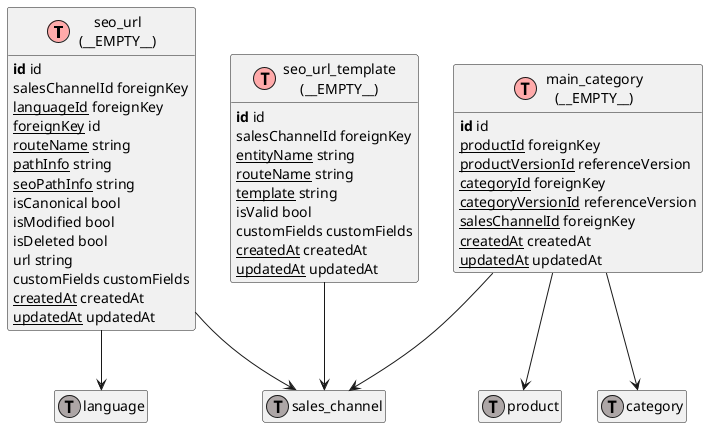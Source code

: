 @startuml
' uncomment the line below if you're using computer with a retina display
' skinparam dpi 300
!define Table(name,desc) class name as "desc" << (T,#FFAAAA) >>
!define ForeignTable(name,desc) class name as "desc" << (T,#ada6a6) >>
!define TranslationTable(name,desc) class name as "desc" << (I,#4286f4) >>
' we use bold for primary key
' green color for unique
' and underscore for not_null
!define primary_key(x) <b>x</b>
!define unique(x) <color:green>x</color>
!define not_null(x) <u>x</u>
' other tags available:
' <i></i>
' <back:COLOR></color>, where color is a color name or html color code
' (#FFAACC)
' see: http://plantuml.com/classes.html#More
hide methods
hide stereotypes
hide empty members
skinparam backgroundColor #FFFFFF

' entities

Table(ShopwareCoreFrameworkSeoSeoUrlSeoUrlDefinition, "seo_url\n(__EMPTY__)") {
   primary_key(id) id
   salesChannelId foreignKey
   not_null(languageId) foreignKey
   not_null(foreignKey) id
   not_null(routeName) string
   not_null(pathInfo) string
   not_null(seoPathInfo) string
   isCanonical bool
   isModified bool
   isDeleted bool
   url string
   customFields customFields
   not_null(createdAt) createdAt
   not_null(updatedAt) updatedAt
}
Table(ShopwareCoreFrameworkSeoSeoUrlTemplateSeoUrlTemplateDefinition, "seo_url_template\n(__EMPTY__)") {
   primary_key(id) id
   salesChannelId foreignKey
   not_null(entityName) string
   not_null(routeName) string
   not_null(template) string
   isValid bool
   customFields customFields
   not_null(createdAt) createdAt
   not_null(updatedAt) updatedAt
}
Table(ShopwareCoreFrameworkSeoMainCategoryMainCategoryDefinition, "main_category\n(__EMPTY__)") {
   primary_key(id) id
   not_null(productId) foreignKey
   not_null(productVersionId) referenceVersion
   not_null(categoryId) foreignKey
   not_null(categoryVersionId) referenceVersion
   not_null(salesChannelId) foreignKey
   not_null(createdAt) createdAt
   not_null(updatedAt) updatedAt
}
ForeignTable(ShopwareCoreFrameworkLanguageLanguageDefinition, "language") {
}
ForeignTable(ShopwareCoreSystemSalesChannelSalesChannelDefinition, "sales_channel") {
}
ForeignTable(ShopwareCoreContentProductProductDefinition, "product") {
}
ForeignTable(ShopwareCoreContentCategoryCategoryDefinition, "category") {
}

' relationshipd

ShopwareCoreFrameworkSeoSeoUrlSeoUrlDefinition --> ShopwareCoreFrameworkLanguageLanguageDefinition
ShopwareCoreFrameworkSeoSeoUrlSeoUrlDefinition --> ShopwareCoreSystemSalesChannelSalesChannelDefinition
ShopwareCoreFrameworkSeoSeoUrlTemplateSeoUrlTemplateDefinition --> ShopwareCoreSystemSalesChannelSalesChannelDefinition
ShopwareCoreFrameworkSeoMainCategoryMainCategoryDefinition --> ShopwareCoreContentProductProductDefinition
ShopwareCoreFrameworkSeoMainCategoryMainCategoryDefinition --> ShopwareCoreContentCategoryCategoryDefinition
ShopwareCoreFrameworkSeoMainCategoryMainCategoryDefinition --> ShopwareCoreSystemSalesChannelSalesChannelDefinition
@enduml
